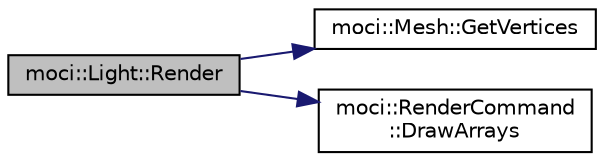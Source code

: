 digraph "moci::Light::Render"
{
 // INTERACTIVE_SVG=YES
  edge [fontname="Helvetica",fontsize="10",labelfontname="Helvetica",labelfontsize="10"];
  node [fontname="Helvetica",fontsize="10",shape=record];
  rankdir="LR";
  Node6 [label="moci::Light::Render",height=0.2,width=0.4,color="black", fillcolor="grey75", style="filled", fontcolor="black"];
  Node6 -> Node7 [color="midnightblue",fontsize="10",style="solid",fontname="Helvetica"];
  Node7 [label="moci::Mesh::GetVertices",height=0.2,width=0.4,color="black", fillcolor="white", style="filled",URL="$classmoci_1_1Mesh.html#a85d2a7409f7d5b21d74a252056708e28"];
  Node6 -> Node8 [color="midnightblue",fontsize="10",style="solid",fontname="Helvetica"];
  Node8 [label="moci::RenderCommand\l::DrawArrays",height=0.2,width=0.4,color="black", fillcolor="white", style="filled",URL="$classmoci_1_1RenderCommand.html#aa248fae888da160ca19eba55b5c5fa5a"];
}
